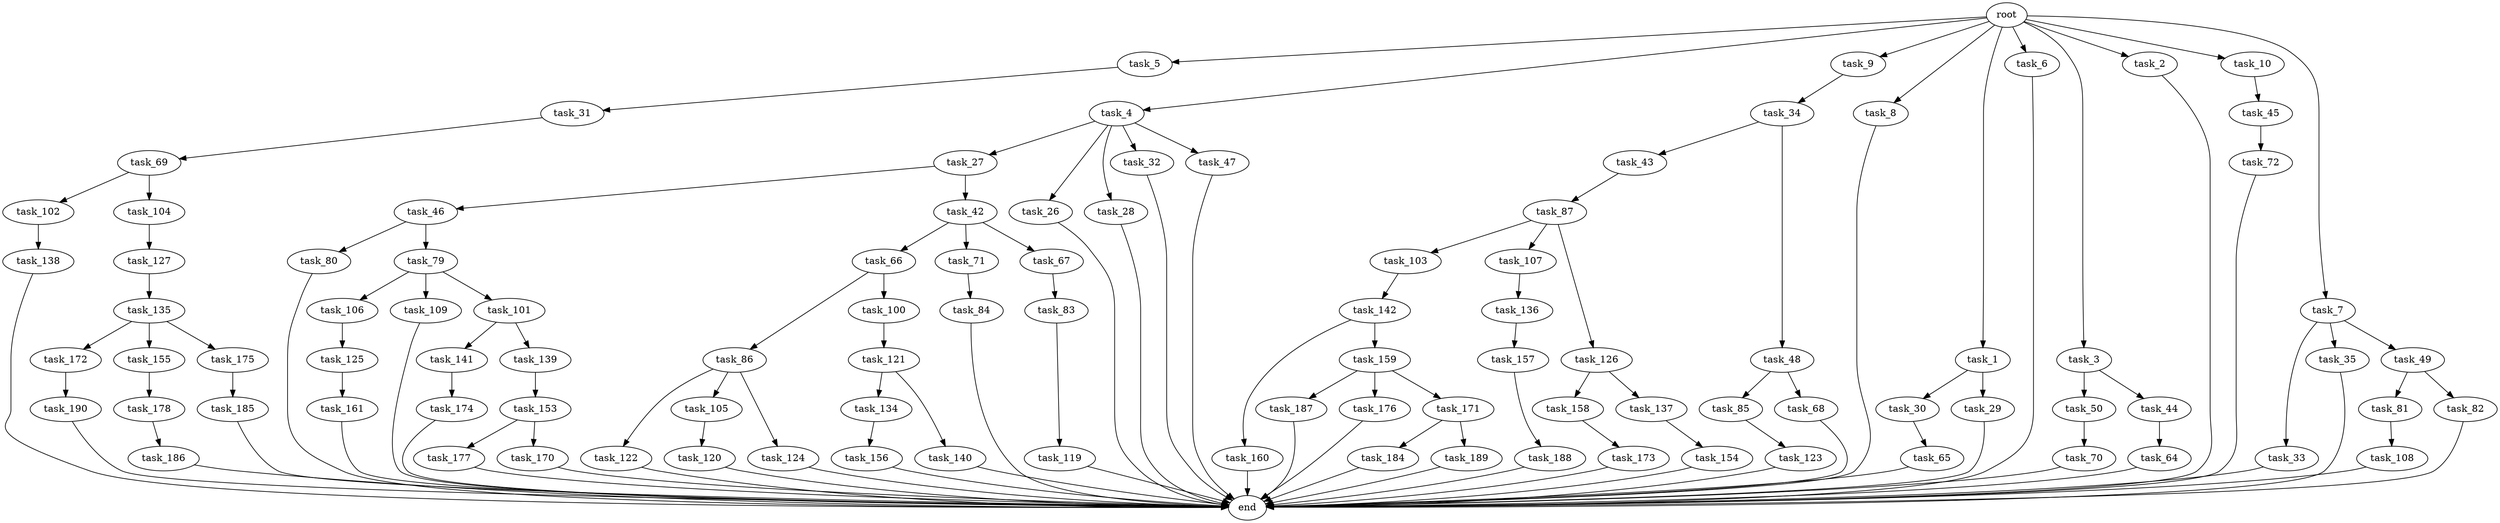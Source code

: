 digraph G {
  task_136 [size="6957847019.520000"];
  task_27 [size="773094113.280000"];
  task_122 [size="8589934592.000000"];
  task_50 [size="4209067950.080000"];
  task_119 [size="1374389534.720000"];
  task_185 [size="773094113.280000"];
  task_187 [size="2147483648.000000"];
  task_66 [size="3092376453.120000"];
  task_5 [size="10.240000"];
  task_4 [size="10.240000"];
  task_121 [size="4209067950.080000"];
  task_84 [size="343597383.680000"];
  task_81 [size="4209067950.080000"];
  task_134 [size="1374389534.720000"];
  task_31 [size="1374389534.720000"];
  task_135 [size="3092376453.120000"];
  task_26 [size="773094113.280000"];
  task_64 [size="4209067950.080000"];
  task_103 [size="4209067950.080000"];
  task_141 [size="1374389534.720000"];
  task_190 [size="3092376453.120000"];
  task_28 [size="773094113.280000"];
  task_102 [size="8589934592.000000"];
  task_82 [size="4209067950.080000"];
  task_9 [size="10.240000"];
  task_44 [size="4209067950.080000"];
  task_174 [size="2147483648.000000"];
  task_33 [size="3092376453.120000"];
  task_142 [size="6957847019.520000"];
  task_186 [size="343597383.680000"];
  task_153 [size="6957847019.520000"];
  root [size="0.000000"];
  task_8 [size="10.240000"];
  task_86 [size="5497558138.880000"];
  task_160 [size="6957847019.520000"];
  task_80 [size="4209067950.080000"];
  task_83 [size="5497558138.880000"];
  task_1 [size="10.240000"];
  task_105 [size="8589934592.000000"];
  task_106 [size="8589934592.000000"];
  task_188 [size="5497558138.880000"];
  task_140 [size="1374389534.720000"];
  task_158 [size="4209067950.080000"];
  task_85 [size="6957847019.520000"];
  task_157 [size="4209067950.080000"];
  task_104 [size="8589934592.000000"];
  task_177 [size="8589934592.000000"];
  task_123 [size="3092376453.120000"];
  task_43 [size="3092376453.120000"];
  task_6 [size="10.240000"];
  task_173 [size="4209067950.080000"];
  task_3 [size="10.240000"];
  task_34 [size="773094113.280000"];
  task_139 [size="1374389534.720000"];
  end [size="0.000000"];
  task_70 [size="3092376453.120000"];
  task_69 [size="3092376453.120000"];
  task_154 [size="6957847019.520000"];
  task_176 [size="2147483648.000000"];
  task_71 [size="3092376453.120000"];
  task_170 [size="8589934592.000000"];
  task_161 [size="343597383.680000"];
  task_107 [size="4209067950.080000"];
  task_30 [size="1374389534.720000"];
  task_137 [size="4209067950.080000"];
  task_79 [size="4209067950.080000"];
  task_48 [size="3092376453.120000"];
  task_45 [size="2147483648.000000"];
  task_46 [size="2147483648.000000"];
  task_124 [size="8589934592.000000"];
  task_32 [size="773094113.280000"];
  task_125 [size="773094113.280000"];
  task_2 [size="10.240000"];
  task_138 [size="343597383.680000"];
  task_184 [size="2147483648.000000"];
  task_171 [size="2147483648.000000"];
  task_156 [size="4209067950.080000"];
  task_29 [size="1374389534.720000"];
  task_35 [size="3092376453.120000"];
  task_172 [size="8589934592.000000"];
  task_87 [size="3092376453.120000"];
  task_109 [size="8589934592.000000"];
  task_72 [size="343597383.680000"];
  task_42 [size="2147483648.000000"];
  task_178 [size="1374389534.720000"];
  task_126 [size="4209067950.080000"];
  task_49 [size="3092376453.120000"];
  task_155 [size="8589934592.000000"];
  task_10 [size="10.240000"];
  task_65 [size="343597383.680000"];
  task_67 [size="3092376453.120000"];
  task_7 [size="10.240000"];
  task_127 [size="773094113.280000"];
  task_189 [size="2147483648.000000"];
  task_120 [size="5497558138.880000"];
  task_47 [size="773094113.280000"];
  task_100 [size="5497558138.880000"];
  task_68 [size="6957847019.520000"];
  task_108 [size="5497558138.880000"];
  task_101 [size="8589934592.000000"];
  task_159 [size="6957847019.520000"];
  task_175 [size="8589934592.000000"];

  task_136 -> task_157 [size="411041792.000000"];
  task_27 -> task_46 [size="209715200.000000"];
  task_27 -> task_42 [size="209715200.000000"];
  task_122 -> end [size="1.000000"];
  task_50 -> task_70 [size="301989888.000000"];
  task_119 -> end [size="1.000000"];
  task_185 -> end [size="1.000000"];
  task_187 -> end [size="1.000000"];
  task_66 -> task_100 [size="536870912.000000"];
  task_66 -> task_86 [size="536870912.000000"];
  task_5 -> task_31 [size="134217728.000000"];
  task_4 -> task_27 [size="75497472.000000"];
  task_4 -> task_47 [size="75497472.000000"];
  task_4 -> task_28 [size="75497472.000000"];
  task_4 -> task_26 [size="75497472.000000"];
  task_4 -> task_32 [size="75497472.000000"];
  task_121 -> task_134 [size="134217728.000000"];
  task_121 -> task_140 [size="134217728.000000"];
  task_84 -> end [size="1.000000"];
  task_81 -> task_108 [size="536870912.000000"];
  task_134 -> task_156 [size="411041792.000000"];
  task_31 -> task_69 [size="301989888.000000"];
  task_135 -> task_155 [size="838860800.000000"];
  task_135 -> task_172 [size="838860800.000000"];
  task_135 -> task_175 [size="838860800.000000"];
  task_26 -> end [size="1.000000"];
  task_64 -> end [size="1.000000"];
  task_103 -> task_142 [size="679477248.000000"];
  task_141 -> task_174 [size="209715200.000000"];
  task_190 -> end [size="1.000000"];
  task_28 -> end [size="1.000000"];
  task_102 -> task_138 [size="33554432.000000"];
  task_82 -> end [size="1.000000"];
  task_9 -> task_34 [size="75497472.000000"];
  task_44 -> task_64 [size="411041792.000000"];
  task_174 -> end [size="1.000000"];
  task_33 -> end [size="1.000000"];
  task_142 -> task_159 [size="679477248.000000"];
  task_142 -> task_160 [size="679477248.000000"];
  task_186 -> end [size="1.000000"];
  task_153 -> task_170 [size="838860800.000000"];
  task_153 -> task_177 [size="838860800.000000"];
  root -> task_8 [size="1.000000"];
  root -> task_10 [size="1.000000"];
  root -> task_2 [size="1.000000"];
  root -> task_5 [size="1.000000"];
  root -> task_4 [size="1.000000"];
  root -> task_9 [size="1.000000"];
  root -> task_1 [size="1.000000"];
  root -> task_7 [size="1.000000"];
  root -> task_6 [size="1.000000"];
  root -> task_3 [size="1.000000"];
  task_8 -> end [size="1.000000"];
  task_86 -> task_105 [size="838860800.000000"];
  task_86 -> task_124 [size="838860800.000000"];
  task_86 -> task_122 [size="838860800.000000"];
  task_160 -> end [size="1.000000"];
  task_80 -> end [size="1.000000"];
  task_83 -> task_119 [size="134217728.000000"];
  task_1 -> task_30 [size="134217728.000000"];
  task_1 -> task_29 [size="134217728.000000"];
  task_105 -> task_120 [size="536870912.000000"];
  task_106 -> task_125 [size="75497472.000000"];
  task_188 -> end [size="1.000000"];
  task_140 -> end [size="1.000000"];
  task_158 -> task_173 [size="411041792.000000"];
  task_85 -> task_123 [size="301989888.000000"];
  task_157 -> task_188 [size="536870912.000000"];
  task_104 -> task_127 [size="75497472.000000"];
  task_177 -> end [size="1.000000"];
  task_123 -> end [size="1.000000"];
  task_43 -> task_87 [size="301989888.000000"];
  task_6 -> end [size="1.000000"];
  task_173 -> end [size="1.000000"];
  task_3 -> task_44 [size="411041792.000000"];
  task_3 -> task_50 [size="411041792.000000"];
  task_34 -> task_48 [size="301989888.000000"];
  task_34 -> task_43 [size="301989888.000000"];
  task_139 -> task_153 [size="679477248.000000"];
  task_70 -> end [size="1.000000"];
  task_69 -> task_104 [size="838860800.000000"];
  task_69 -> task_102 [size="838860800.000000"];
  task_154 -> end [size="1.000000"];
  task_176 -> end [size="1.000000"];
  task_71 -> task_84 [size="33554432.000000"];
  task_170 -> end [size="1.000000"];
  task_161 -> end [size="1.000000"];
  task_107 -> task_136 [size="679477248.000000"];
  task_30 -> task_65 [size="33554432.000000"];
  task_137 -> task_154 [size="679477248.000000"];
  task_79 -> task_109 [size="838860800.000000"];
  task_79 -> task_106 [size="838860800.000000"];
  task_79 -> task_101 [size="838860800.000000"];
  task_48 -> task_85 [size="679477248.000000"];
  task_48 -> task_68 [size="679477248.000000"];
  task_45 -> task_72 [size="33554432.000000"];
  task_46 -> task_79 [size="411041792.000000"];
  task_46 -> task_80 [size="411041792.000000"];
  task_124 -> end [size="1.000000"];
  task_32 -> end [size="1.000000"];
  task_125 -> task_161 [size="33554432.000000"];
  task_2 -> end [size="1.000000"];
  task_138 -> end [size="1.000000"];
  task_184 -> end [size="1.000000"];
  task_171 -> task_189 [size="209715200.000000"];
  task_171 -> task_184 [size="209715200.000000"];
  task_156 -> end [size="1.000000"];
  task_29 -> end [size="1.000000"];
  task_35 -> end [size="1.000000"];
  task_172 -> task_190 [size="301989888.000000"];
  task_87 -> task_107 [size="411041792.000000"];
  task_87 -> task_126 [size="411041792.000000"];
  task_87 -> task_103 [size="411041792.000000"];
  task_109 -> end [size="1.000000"];
  task_72 -> end [size="1.000000"];
  task_42 -> task_67 [size="301989888.000000"];
  task_42 -> task_66 [size="301989888.000000"];
  task_42 -> task_71 [size="301989888.000000"];
  task_178 -> task_186 [size="33554432.000000"];
  task_126 -> task_137 [size="411041792.000000"];
  task_126 -> task_158 [size="411041792.000000"];
  task_49 -> task_81 [size="411041792.000000"];
  task_49 -> task_82 [size="411041792.000000"];
  task_155 -> task_178 [size="134217728.000000"];
  task_10 -> task_45 [size="209715200.000000"];
  task_65 -> end [size="1.000000"];
  task_67 -> task_83 [size="536870912.000000"];
  task_7 -> task_49 [size="301989888.000000"];
  task_7 -> task_33 [size="301989888.000000"];
  task_7 -> task_35 [size="301989888.000000"];
  task_127 -> task_135 [size="301989888.000000"];
  task_189 -> end [size="1.000000"];
  task_120 -> end [size="1.000000"];
  task_47 -> end [size="1.000000"];
  task_100 -> task_121 [size="411041792.000000"];
  task_68 -> end [size="1.000000"];
  task_108 -> end [size="1.000000"];
  task_101 -> task_139 [size="134217728.000000"];
  task_101 -> task_141 [size="134217728.000000"];
  task_159 -> task_176 [size="209715200.000000"];
  task_159 -> task_171 [size="209715200.000000"];
  task_159 -> task_187 [size="209715200.000000"];
  task_175 -> task_185 [size="75497472.000000"];
}
